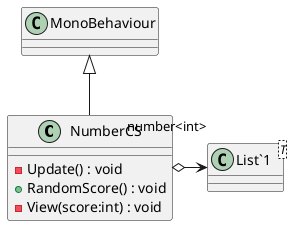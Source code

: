 @startuml
class NumberCS {
    - Update() : void
    + RandomScore() : void
    - View(score:int) : void
}
class "List`1"<T> {
}
MonoBehaviour <|-- NumberCS
NumberCS o-> "number<int>" "List`1"
@enduml
